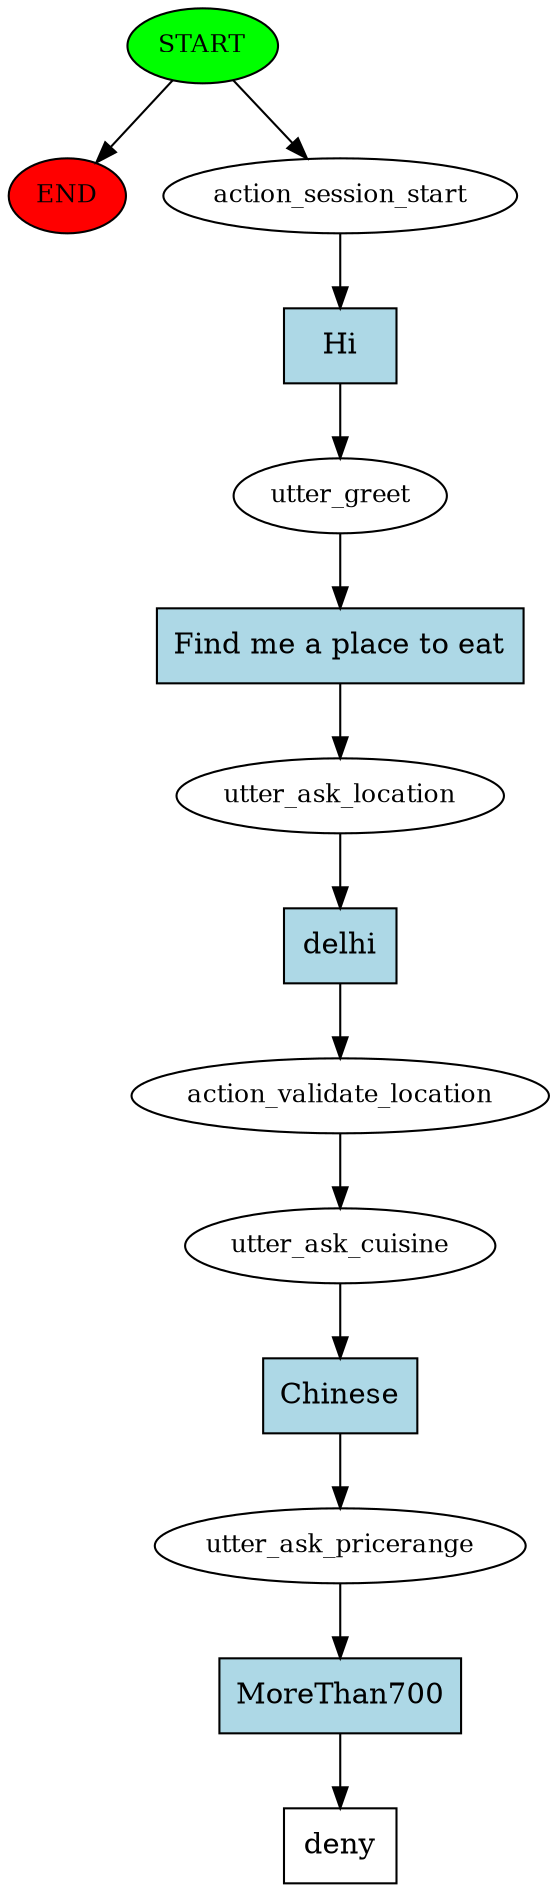 digraph  {
0 [class="start active", fillcolor=green, fontsize=12, label=START, style=filled];
"-1" [class=end, fillcolor=red, fontsize=12, label=END, style=filled];
1 [class=active, fontsize=12, label=action_session_start];
2 [class=active, fontsize=12, label=utter_greet];
3 [class=active, fontsize=12, label=utter_ask_location];
4 [class=active, fontsize=12, label=action_validate_location];
5 [class=active, fontsize=12, label=utter_ask_cuisine];
6 [class=active, fontsize=12, label=utter_ask_pricerange];
7 [class="intent dashed active", label=deny, shape=rect];
8 [class="intent active", fillcolor=lightblue, label=Hi, shape=rect, style=filled];
9 [class="intent active", fillcolor=lightblue, label="Find me a place to eat", shape=rect, style=filled];
10 [class="intent active", fillcolor=lightblue, label=delhi, shape=rect, style=filled];
11 [class="intent active", fillcolor=lightblue, label=Chinese, shape=rect, style=filled];
12 [class="intent active", fillcolor=lightblue, label=MoreThan700, shape=rect, style=filled];
0 -> "-1"  [class="", key=NONE, label=""];
0 -> 1  [class=active, key=NONE, label=""];
1 -> 8  [class=active, key=0];
2 -> 9  [class=active, key=0];
3 -> 10  [class=active, key=0];
4 -> 5  [class=active, key=NONE, label=""];
5 -> 11  [class=active, key=0];
6 -> 12  [class=active, key=0];
8 -> 2  [class=active, key=0];
9 -> 3  [class=active, key=0];
10 -> 4  [class=active, key=0];
11 -> 6  [class=active, key=0];
12 -> 7  [class=active, key=0];
}
